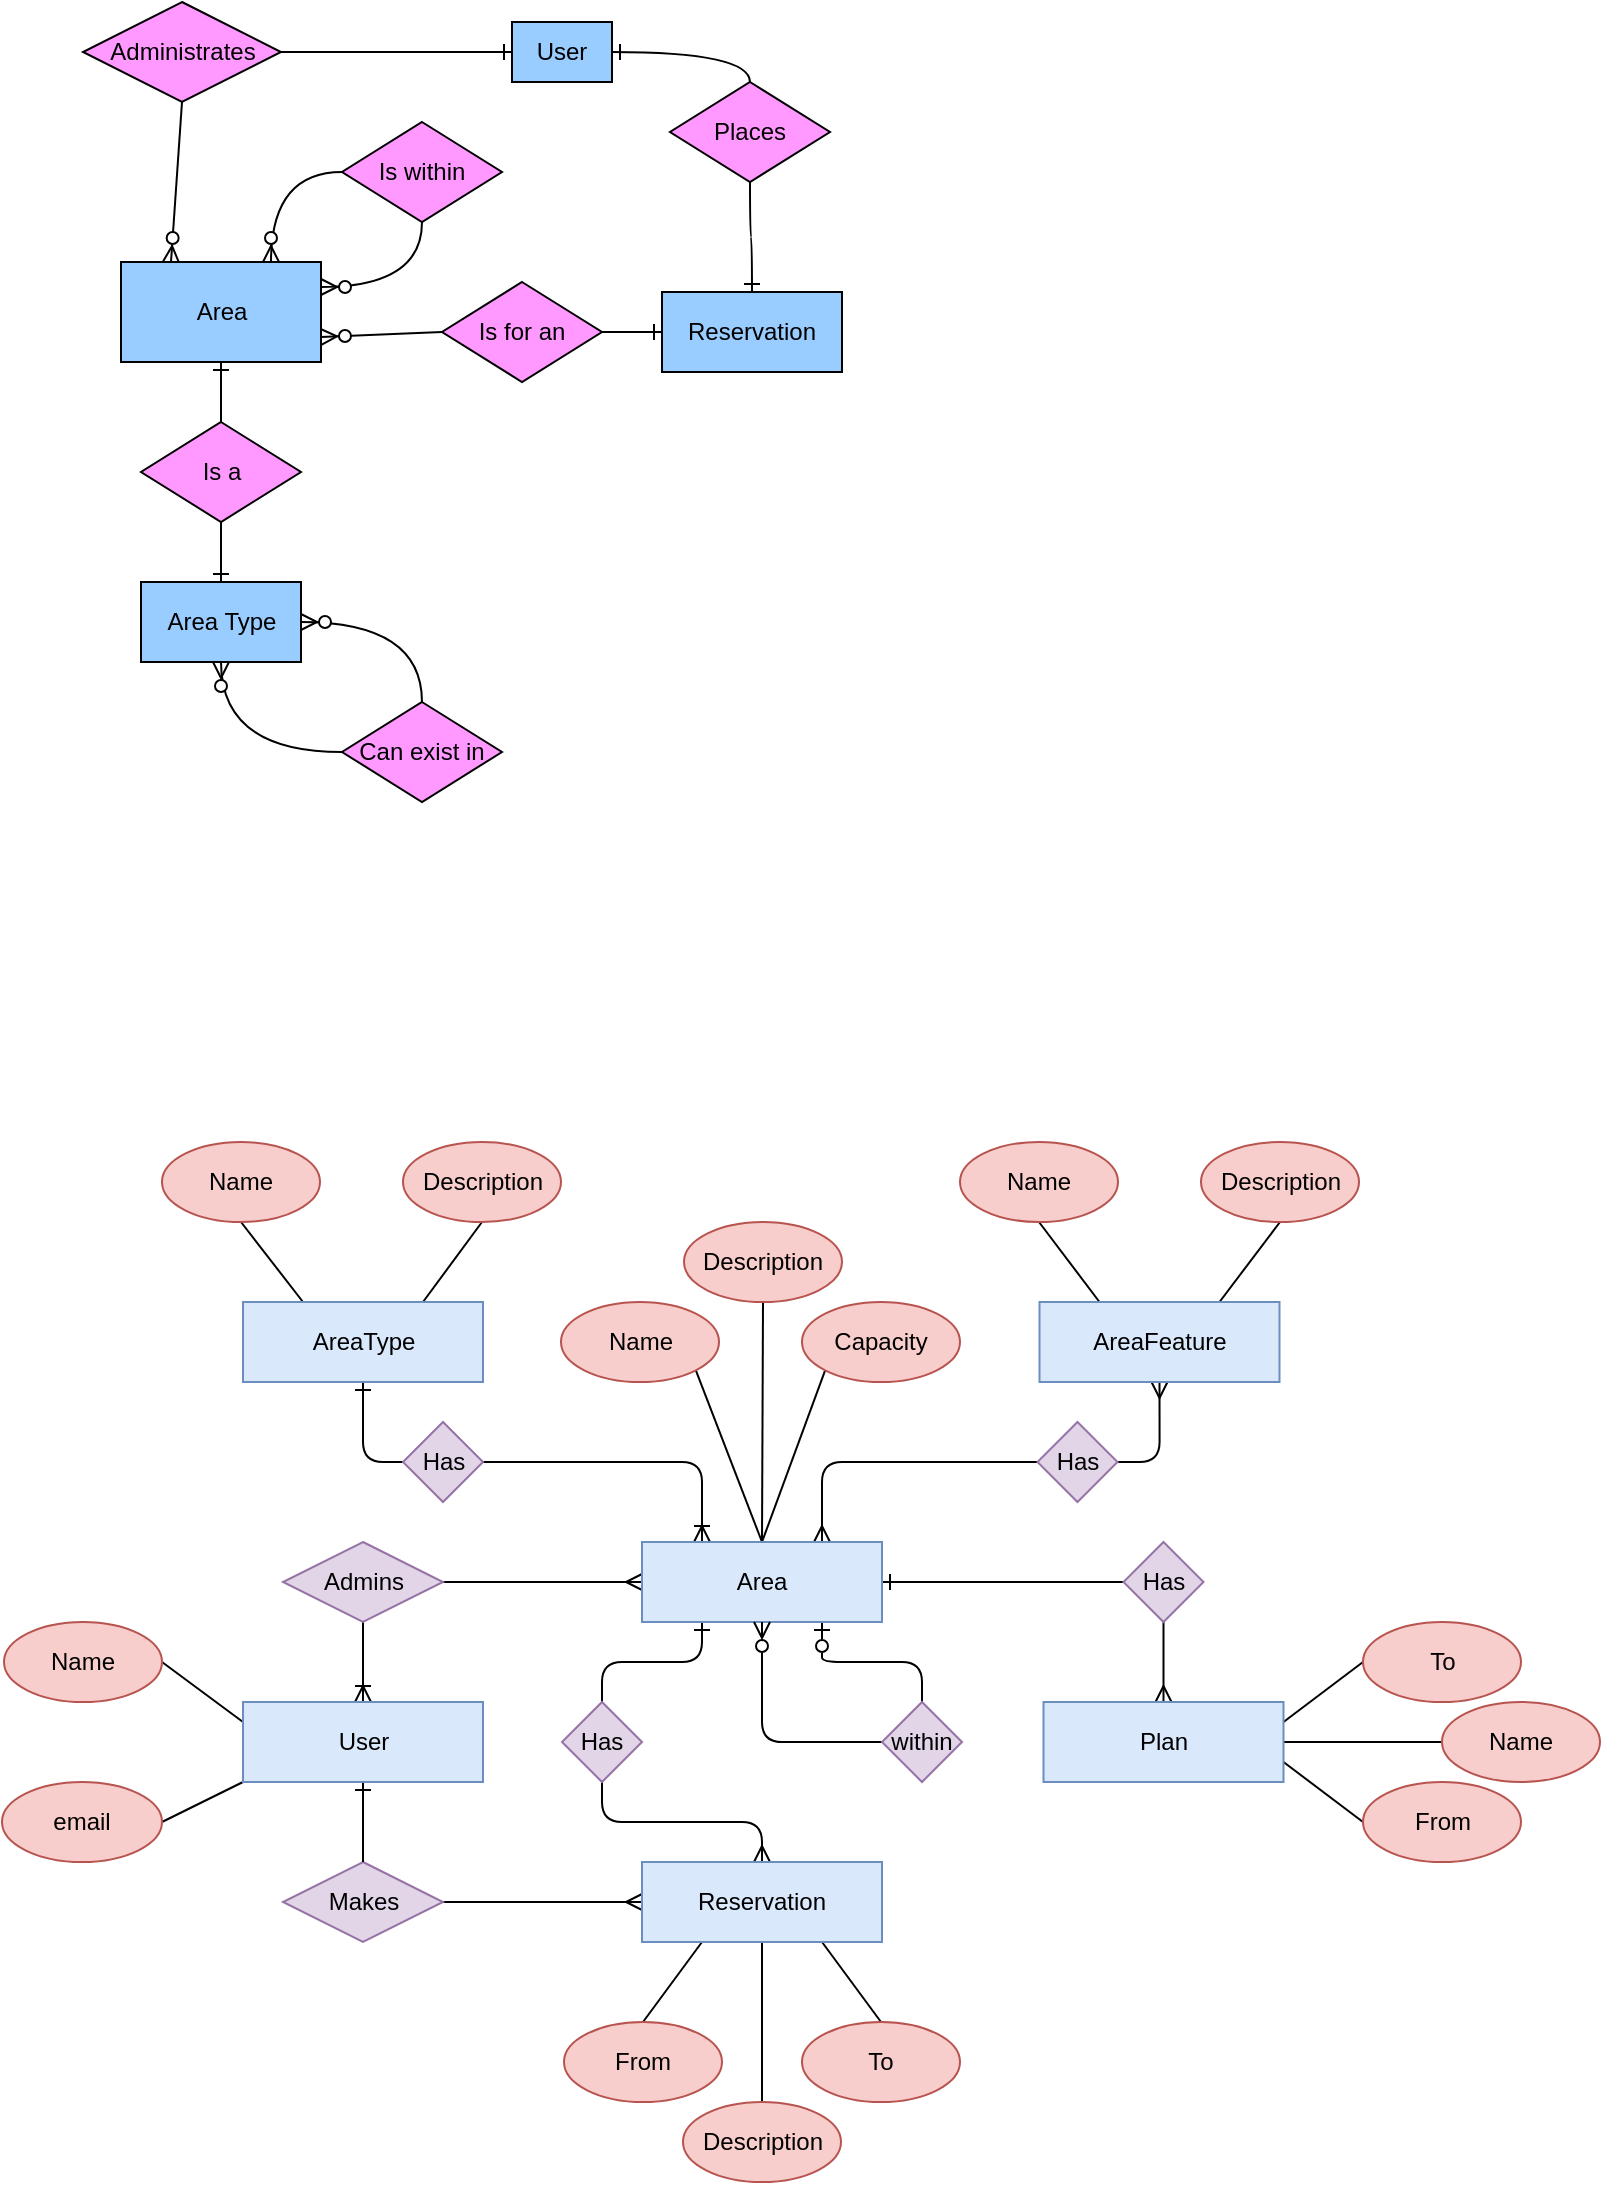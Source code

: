 <mxfile pages="2">
    <diagram id="bp-vqMzsgzgzKgzEH2xR" name="Simple Diagram">
        <mxGraphModel dx="889" dy="1445" grid="1" gridSize="10" guides="1" tooltips="1" connect="1" arrows="1" fold="1" page="1" pageScale="1" pageWidth="827" pageHeight="1169" math="0" shadow="0">
            <root>
                <mxCell id="0"/>
                <mxCell id="1" parent="0"/>
                <mxCell id="W9I20pJik3PvbIqvc4yi-1" value="User" style="rounded=0;whiteSpace=wrap;html=1;fillColor=#99CCFF;" parent="1" vertex="1">
                    <mxGeometry x="255" y="40" width="50" height="30" as="geometry"/>
                </mxCell>
                <mxCell id="W9I20pJik3PvbIqvc4yi-2" value="Area" style="rounded=0;whiteSpace=wrap;html=1;direction=east;fillColor=#99CCFF;" parent="1" vertex="1">
                    <mxGeometry x="59.5" y="160" width="100" height="50" as="geometry"/>
                </mxCell>
                <mxCell id="W9I20pJik3PvbIqvc4yi-3" value="Reservation" style="rounded=0;whiteSpace=wrap;html=1;fillColor=#99CCFF;" parent="1" vertex="1">
                    <mxGeometry x="330" y="175" width="90" height="40" as="geometry"/>
                </mxCell>
                <mxCell id="W9I20pJik3PvbIqvc4yi-4" value="Area Type" style="rounded=0;whiteSpace=wrap;html=1;fillColor=#99CCFF;" parent="1" vertex="1">
                    <mxGeometry x="69.5" y="320" width="80" height="40" as="geometry"/>
                </mxCell>
                <mxCell id="W9I20pJik3PvbIqvc4yi-5" value="Administrates" style="rhombus;whiteSpace=wrap;html=1;fillColor=#FF99FF;" parent="1" vertex="1">
                    <mxGeometry x="40.5" y="30" width="99" height="50" as="geometry"/>
                </mxCell>
                <mxCell id="W9I20pJik3PvbIqvc4yi-7" value="Places" style="rhombus;whiteSpace=wrap;html=1;fillColor=#FF99FF;" parent="1" vertex="1">
                    <mxGeometry x="334" y="70" width="80" height="50" as="geometry"/>
                </mxCell>
                <mxCell id="W9I20pJik3PvbIqvc4yi-9" value="Is within" style="rhombus;whiteSpace=wrap;html=1;fillColor=#FF99FF;" parent="1" vertex="1">
                    <mxGeometry x="170" y="90" width="80" height="50" as="geometry"/>
                </mxCell>
                <mxCell id="W9I20pJik3PvbIqvc4yi-10" value="Is a" style="rhombus;whiteSpace=wrap;html=1;fillColor=#FF99FF;" parent="1" vertex="1">
                    <mxGeometry x="69.5" y="240" width="80" height="50" as="geometry"/>
                </mxCell>
                <mxCell id="W9I20pJik3PvbIqvc4yi-11" value="&lt;div&gt;Can exist&amp;nbsp;&lt;span style=&quot;color: rgba(0, 0, 0, 0); font-family: monospace; font-size: 0px; text-align: start; text-wrap: nowrap; background-color: transparent;&quot;&gt;%3CmxGraphModel%3E%3Croot%3E%3CmxCell%20id%3D%220%22%2F%3E%3CmxCell%20id%3D%221%22%20parent%3D%220%22%2F%3E%3CmxCell%20id%3D%222%22%20value%3D%22Places%22%20style%3D%22rhombus%3BwhiteSpace%3Dwrap%3Bhtml%3D1%3B%22%20vertex%3D%221%22%20parent%3D%221%22%3E%3CmxGeometry%20x%3D%2270%22%20y%3D%22230%22%20width%3D%2280%22%20height%3D%2250%22%20as%3D%22geometry%22%2F%3E%3C%2FmxCell%3E%3C%2Froot%3E%3C%2FmxGraphModel%3E&lt;/span&gt;&lt;span style=&quot;background-color: transparent; color: light-dark(rgb(0, 0, 0), rgb(255, 255, 255));&quot;&gt;in&lt;/span&gt;&lt;/div&gt;" style="rhombus;whiteSpace=wrap;html=1;fillColor=#FF99FF;" parent="1" vertex="1">
                    <mxGeometry x="170" y="380" width="80" height="50" as="geometry"/>
                </mxCell>
                <mxCell id="W9I20pJik3PvbIqvc4yi-12" value="Is for an" style="rhombus;whiteSpace=wrap;html=1;fillColor=#FF99FF;" parent="1" vertex="1">
                    <mxGeometry x="220" y="170" width="80" height="50" as="geometry"/>
                </mxCell>
                <mxCell id="W9I20pJik3PvbIqvc4yi-17" value="" style="fontSize=12;html=1;endArrow=ERzeroToMany;endFill=1;rounded=0;entryX=0.25;entryY=0;entryDx=0;entryDy=0;exitX=0.5;exitY=1;exitDx=0;exitDy=0;" parent="1" source="W9I20pJik3PvbIqvc4yi-5" target="W9I20pJik3PvbIqvc4yi-2" edge="1">
                    <mxGeometry width="100" height="100" relative="1" as="geometry">
                        <mxPoint x="360" y="320" as="sourcePoint"/>
                        <mxPoint x="460" y="220" as="targetPoint"/>
                    </mxGeometry>
                </mxCell>
                <mxCell id="W9I20pJik3PvbIqvc4yi-18" value="" style="edgeStyle=entityRelationEdgeStyle;fontSize=12;html=1;endArrow=ERone;endFill=1;rounded=0;exitX=1;exitY=0.5;exitDx=0;exitDy=0;entryX=0;entryY=0.5;entryDx=0;entryDy=0;" parent="1" source="W9I20pJik3PvbIqvc4yi-5" target="W9I20pJik3PvbIqvc4yi-1" edge="1">
                    <mxGeometry width="100" height="100" relative="1" as="geometry">
                        <mxPoint x="360" y="320" as="sourcePoint"/>
                        <mxPoint x="460" y="220" as="targetPoint"/>
                    </mxGeometry>
                </mxCell>
                <mxCell id="W9I20pJik3PvbIqvc4yi-19" value="" style="edgeStyle=orthogonalEdgeStyle;fontSize=12;html=1;endArrow=ERzeroToMany;endFill=1;rounded=0;entryX=0.75;entryY=0;entryDx=0;entryDy=0;exitX=0;exitY=0.5;exitDx=0;exitDy=0;curved=1;" parent="1" source="W9I20pJik3PvbIqvc4yi-9" target="W9I20pJik3PvbIqvc4yi-2" edge="1">
                    <mxGeometry width="100" height="100" relative="1" as="geometry">
                        <mxPoint x="180" y="200" as="sourcePoint"/>
                        <mxPoint x="180" y="260" as="targetPoint"/>
                    </mxGeometry>
                </mxCell>
                <mxCell id="W9I20pJik3PvbIqvc4yi-20" value="" style="edgeStyle=orthogonalEdgeStyle;fontSize=12;html=1;endArrow=ERzeroToMany;endFill=1;rounded=0;exitX=0.5;exitY=1;exitDx=0;exitDy=0;entryX=1;entryY=0.25;entryDx=0;entryDy=0;curved=1;" parent="1" source="W9I20pJik3PvbIqvc4yi-9" target="W9I20pJik3PvbIqvc4yi-2" edge="1">
                    <mxGeometry width="100" height="100" relative="1" as="geometry">
                        <mxPoint x="305" y="240" as="sourcePoint"/>
                        <mxPoint x="235" y="250" as="targetPoint"/>
                    </mxGeometry>
                </mxCell>
                <mxCell id="W9I20pJik3PvbIqvc4yi-21" value="" style="edgeStyle=orthogonalEdgeStyle;fontSize=12;html=1;endArrow=ERone;endFill=1;rounded=0;exitX=0.5;exitY=0;exitDx=0;exitDy=0;entryX=0.5;entryY=1;entryDx=0;entryDy=0;curved=1;" parent="1" source="W9I20pJik3PvbIqvc4yi-10" target="W9I20pJik3PvbIqvc4yi-2" edge="1">
                    <mxGeometry width="100" height="100" relative="1" as="geometry">
                        <mxPoint x="170" y="95" as="sourcePoint"/>
                        <mxPoint x="250" y="85" as="targetPoint"/>
                    </mxGeometry>
                </mxCell>
                <mxCell id="W9I20pJik3PvbIqvc4yi-23" value="" style="edgeStyle=orthogonalEdgeStyle;fontSize=12;html=1;endArrow=ERone;endFill=1;rounded=0;entryX=0.5;entryY=0;entryDx=0;entryDy=0;curved=1;exitX=0.5;exitY=1;exitDx=0;exitDy=0;" parent="1" source="W9I20pJik3PvbIqvc4yi-10" target="W9I20pJik3PvbIqvc4yi-4" edge="1">
                    <mxGeometry width="100" height="100" relative="1" as="geometry">
                        <mxPoint x="110" y="300" as="sourcePoint"/>
                        <mxPoint x="120" y="210" as="targetPoint"/>
                    </mxGeometry>
                </mxCell>
                <mxCell id="W9I20pJik3PvbIqvc4yi-24" value="" style="edgeStyle=orthogonalEdgeStyle;fontSize=12;html=1;endArrow=ERzeroToMany;endFill=1;rounded=0;entryX=0.5;entryY=1;entryDx=0;entryDy=0;exitX=0;exitY=0.5;exitDx=0;exitDy=0;curved=1;" parent="1" source="W9I20pJik3PvbIqvc4yi-11" target="W9I20pJik3PvbIqvc4yi-4" edge="1">
                    <mxGeometry width="100" height="100" relative="1" as="geometry">
                        <mxPoint x="144" y="409.95" as="sourcePoint"/>
                        <mxPoint x="76" y="376.6" as="targetPoint"/>
                    </mxGeometry>
                </mxCell>
                <mxCell id="W9I20pJik3PvbIqvc4yi-25" value="" style="edgeStyle=orthogonalEdgeStyle;fontSize=12;html=1;endArrow=ERzeroToMany;endFill=1;rounded=0;entryX=1;entryY=0.5;entryDx=0;entryDy=0;exitX=0.5;exitY=0;exitDx=0;exitDy=0;curved=1;" parent="1" source="W9I20pJik3PvbIqvc4yi-11" target="W9I20pJik3PvbIqvc4yi-4" edge="1">
                    <mxGeometry width="100" height="100" relative="1" as="geometry">
                        <mxPoint x="242" y="260" as="sourcePoint"/>
                        <mxPoint x="230" y="320" as="targetPoint"/>
                    </mxGeometry>
                </mxCell>
                <mxCell id="W9I20pJik3PvbIqvc4yi-26" value="" style="edgeStyle=orthogonalEdgeStyle;fontSize=12;html=1;endArrow=ERone;endFill=1;rounded=0;exitX=1;exitY=0.5;exitDx=0;exitDy=0;curved=1;entryX=0;entryY=0.5;entryDx=0;entryDy=0;" parent="1" source="W9I20pJik3PvbIqvc4yi-12" target="W9I20pJik3PvbIqvc4yi-3" edge="1">
                    <mxGeometry width="100" height="100" relative="1" as="geometry">
                        <mxPoint x="220" y="289.5" as="sourcePoint"/>
                        <mxPoint x="260" y="259.5" as="targetPoint"/>
                    </mxGeometry>
                </mxCell>
                <mxCell id="W9I20pJik3PvbIqvc4yi-27" value="" style="fontSize=12;html=1;endArrow=ERzeroToMany;endFill=1;rounded=0;entryX=1;entryY=0.75;entryDx=0;entryDy=0;exitX=0;exitY=0.5;exitDx=0;exitDy=0;" parent="1" source="W9I20pJik3PvbIqvc4yi-12" target="W9I20pJik3PvbIqvc4yi-2" edge="1">
                    <mxGeometry width="100" height="100" relative="1" as="geometry">
                        <mxPoint x="240" y="250" as="sourcePoint"/>
                        <mxPoint x="175" y="274" as="targetPoint"/>
                    </mxGeometry>
                </mxCell>
                <mxCell id="W9I20pJik3PvbIqvc4yi-29" value="" style="fontSize=12;html=1;endArrow=ERone;endFill=1;rounded=0;entryX=1;entryY=0.5;entryDx=0;entryDy=0;exitX=0.5;exitY=0;exitDx=0;exitDy=0;edgeStyle=orthogonalEdgeStyle;curved=1;" parent="1" source="W9I20pJik3PvbIqvc4yi-7" target="W9I20pJik3PvbIqvc4yi-1" edge="1">
                    <mxGeometry width="100" height="100" relative="1" as="geometry">
                        <mxPoint x="469" y="62.5" as="sourcePoint"/>
                        <mxPoint x="359" y="35" as="targetPoint"/>
                    </mxGeometry>
                </mxCell>
                <mxCell id="W9I20pJik3PvbIqvc4yi-30" value="" style="fontSize=12;html=1;endArrow=ERone;endFill=1;rounded=0;exitX=0.5;exitY=1;exitDx=0;exitDy=0;entryX=0.5;entryY=0;entryDx=0;entryDy=0;edgeStyle=orthogonalEdgeStyle;elbow=vertical;curved=1;" parent="1" source="W9I20pJik3PvbIqvc4yi-7" target="W9I20pJik3PvbIqvc4yi-3" edge="1">
                    <mxGeometry width="100" height="100" relative="1" as="geometry">
                        <mxPoint x="340" y="220" as="sourcePoint"/>
                        <mxPoint x="420" y="220" as="targetPoint"/>
                    </mxGeometry>
                </mxCell>
                <mxCell id="32" style="edgeStyle=orthogonalEdgeStyle;html=1;exitX=0.75;exitY=0;exitDx=0;exitDy=0;entryX=0;entryY=0.5;entryDx=0;entryDy=0;endArrow=none;endFill=0;startArrow=ERmany;startFill=0;" edge="1" parent="1" source="17" target="18">
                    <mxGeometry relative="1" as="geometry"/>
                </mxCell>
                <mxCell id="34" style="edgeStyle=orthogonalEdgeStyle;html=1;exitX=0.25;exitY=0;exitDx=0;exitDy=0;entryX=1;entryY=0.5;entryDx=0;entryDy=0;endArrow=none;endFill=0;startArrow=ERoneToMany;startFill=0;" edge="1" parent="1" source="17" target="19">
                    <mxGeometry relative="1" as="geometry"/>
                </mxCell>
                <mxCell id="36" style="edgeStyle=orthogonalEdgeStyle;html=1;exitX=0;exitY=0.5;exitDx=0;exitDy=0;entryX=1;entryY=0.5;entryDx=0;entryDy=0;endArrow=none;endFill=0;startArrow=ERmany;startFill=0;" edge="1" parent="1" source="17" target="22">
                    <mxGeometry relative="1" as="geometry"/>
                </mxCell>
                <mxCell id="38" style="edgeStyle=orthogonalEdgeStyle;html=1;exitX=1;exitY=0.5;exitDx=0;exitDy=0;entryX=0;entryY=0.5;entryDx=0;entryDy=0;endArrow=none;endFill=0;startArrow=ERone;startFill=0;" edge="1" parent="1" source="17" target="21">
                    <mxGeometry relative="1" as="geometry"/>
                </mxCell>
                <mxCell id="40" style="edgeStyle=orthogonalEdgeStyle;html=1;exitX=0.25;exitY=1;exitDx=0;exitDy=0;entryX=0.5;entryY=0;entryDx=0;entryDy=0;endArrow=none;endFill=0;startArrow=ERone;startFill=0;" edge="1" parent="1" source="17" target="20">
                    <mxGeometry relative="1" as="geometry"/>
                </mxCell>
                <mxCell id="73" style="edgeStyle=orthogonalEdgeStyle;html=1;exitX=0.75;exitY=1;exitDx=0;exitDy=0;entryX=0.5;entryY=0;entryDx=0;entryDy=0;endArrow=none;endFill=0;startArrow=ERzeroToOne;startFill=0;" edge="1" parent="1" source="17" target="71">
                    <mxGeometry relative="1" as="geometry"/>
                </mxCell>
                <mxCell id="78" style="edgeStyle=none;html=1;exitX=0.5;exitY=0;exitDx=0;exitDy=0;entryX=1;entryY=1;entryDx=0;entryDy=0;endArrow=none;endFill=0;" edge="1" parent="1" source="17" target="69">
                    <mxGeometry relative="1" as="geometry"/>
                </mxCell>
                <mxCell id="79" style="edgeStyle=none;html=1;exitX=0.5;exitY=0;exitDx=0;exitDy=0;entryX=0.5;entryY=1;entryDx=0;entryDy=0;endArrow=none;endFill=0;" edge="1" parent="1" source="17" target="68">
                    <mxGeometry relative="1" as="geometry"/>
                </mxCell>
                <mxCell id="80" style="edgeStyle=none;html=1;exitX=0.5;exitY=0;exitDx=0;exitDy=0;entryX=0;entryY=1;entryDx=0;entryDy=0;endArrow=none;endFill=0;" edge="1" parent="1" source="17" target="70">
                    <mxGeometry relative="1" as="geometry"/>
                </mxCell>
                <mxCell id="17" value="Area" style="rounded=0;whiteSpace=wrap;html=1;fillColor=#dae8fc;strokeColor=#6c8ebf;" vertex="1" parent="1">
                    <mxGeometry x="320" y="800" width="120" height="40" as="geometry"/>
                </mxCell>
                <mxCell id="33" style="edgeStyle=orthogonalEdgeStyle;html=1;exitX=1;exitY=0.5;exitDx=0;exitDy=0;entryX=0.5;entryY=1;entryDx=0;entryDy=0;endArrow=ERmany;endFill=0;" edge="1" parent="1" source="18" target="28">
                    <mxGeometry relative="1" as="geometry"/>
                </mxCell>
                <mxCell id="18" value="Has" style="rhombus;whiteSpace=wrap;html=1;fillColor=#e1d5e7;strokeColor=#9673a6;" vertex="1" parent="1">
                    <mxGeometry x="517.75" y="740" width="40" height="40" as="geometry"/>
                </mxCell>
                <mxCell id="35" style="edgeStyle=orthogonalEdgeStyle;html=1;exitX=0;exitY=0.5;exitDx=0;exitDy=0;entryX=0.5;entryY=1;entryDx=0;entryDy=0;endArrow=ERone;endFill=0;" edge="1" parent="1" source="19" target="29">
                    <mxGeometry relative="1" as="geometry"/>
                </mxCell>
                <mxCell id="19" value="Has" style="rhombus;whiteSpace=wrap;html=1;fillColor=#e1d5e7;strokeColor=#9673a6;" vertex="1" parent="1">
                    <mxGeometry x="200.5" y="740" width="40" height="40" as="geometry"/>
                </mxCell>
                <mxCell id="41" style="edgeStyle=orthogonalEdgeStyle;html=1;exitX=0.5;exitY=1;exitDx=0;exitDy=0;entryX=0.5;entryY=0;entryDx=0;entryDy=0;endArrow=ERmany;endFill=0;" edge="1" parent="1" source="20" target="26">
                    <mxGeometry relative="1" as="geometry"/>
                </mxCell>
                <mxCell id="20" value="Has" style="rhombus;whiteSpace=wrap;html=1;fillColor=#e1d5e7;strokeColor=#9673a6;" vertex="1" parent="1">
                    <mxGeometry x="280" y="880" width="40" height="40" as="geometry"/>
                </mxCell>
                <mxCell id="39" style="edgeStyle=orthogonalEdgeStyle;html=1;exitX=0.5;exitY=1;exitDx=0;exitDy=0;entryX=0.5;entryY=0;entryDx=0;entryDy=0;endArrow=ERmany;endFill=0;" edge="1" parent="1" source="21" target="27">
                    <mxGeometry relative="1" as="geometry"/>
                </mxCell>
                <mxCell id="21" value="Has" style="rhombus;whiteSpace=wrap;html=1;fillColor=#e1d5e7;strokeColor=#9673a6;" vertex="1" parent="1">
                    <mxGeometry x="560.75" y="800" width="40" height="40" as="geometry"/>
                </mxCell>
                <mxCell id="37" style="edgeStyle=orthogonalEdgeStyle;html=1;exitX=0.5;exitY=1;exitDx=0;exitDy=0;entryX=0.5;entryY=0;entryDx=0;entryDy=0;endArrow=ERoneToMany;endFill=0;" edge="1" parent="1" source="22" target="25">
                    <mxGeometry relative="1" as="geometry"/>
                </mxCell>
                <mxCell id="22" value="Admins" style="rhombus;whiteSpace=wrap;html=1;fillColor=#e1d5e7;strokeColor=#9673a6;" vertex="1" parent="1">
                    <mxGeometry x="140.5" y="800" width="80" height="40" as="geometry"/>
                </mxCell>
                <mxCell id="43" style="edgeStyle=orthogonalEdgeStyle;html=1;exitX=1;exitY=0.5;exitDx=0;exitDy=0;entryX=0;entryY=0.5;entryDx=0;entryDy=0;startArrow=none;startFill=0;endArrow=ERmany;endFill=0;" edge="1" parent="1" source="23" target="26">
                    <mxGeometry relative="1" as="geometry"/>
                </mxCell>
                <mxCell id="23" value="Makes" style="rhombus;whiteSpace=wrap;html=1;fillColor=#e1d5e7;strokeColor=#9673a6;" vertex="1" parent="1">
                    <mxGeometry x="140.5" y="960" width="80" height="40" as="geometry"/>
                </mxCell>
                <mxCell id="42" style="edgeStyle=orthogonalEdgeStyle;html=1;exitX=0.5;exitY=1;exitDx=0;exitDy=0;entryX=0.5;entryY=0;entryDx=0;entryDy=0;endArrow=none;endFill=0;startArrow=ERone;startFill=0;" edge="1" parent="1" source="25" target="23">
                    <mxGeometry relative="1" as="geometry"/>
                </mxCell>
                <mxCell id="59" style="edgeStyle=none;html=1;exitX=0;exitY=0.25;exitDx=0;exitDy=0;entryX=1;entryY=0.5;entryDx=0;entryDy=0;endArrow=none;endFill=0;" edge="1" parent="1" source="25" target="44">
                    <mxGeometry relative="1" as="geometry"/>
                </mxCell>
                <mxCell id="60" style="edgeStyle=none;html=1;exitX=0;exitY=1;exitDx=0;exitDy=0;entryX=1;entryY=0.5;entryDx=0;entryDy=0;endArrow=none;endFill=0;" edge="1" parent="1" source="25" target="45">
                    <mxGeometry relative="1" as="geometry"/>
                </mxCell>
                <mxCell id="25" value="User" style="rounded=0;whiteSpace=wrap;html=1;fillColor=#dae8fc;strokeColor=#6c8ebf;" vertex="1" parent="1">
                    <mxGeometry x="120.5" y="880" width="120" height="40" as="geometry"/>
                </mxCell>
                <mxCell id="61" style="edgeStyle=none;html=1;exitX=0.25;exitY=1;exitDx=0;exitDy=0;entryX=0.5;entryY=0;entryDx=0;entryDy=0;endArrow=none;endFill=0;" edge="1" parent="1" source="26" target="46">
                    <mxGeometry relative="1" as="geometry"/>
                </mxCell>
                <mxCell id="62" style="edgeStyle=none;html=1;exitX=0.75;exitY=1;exitDx=0;exitDy=0;entryX=0.5;entryY=0;entryDx=0;entryDy=0;endArrow=none;endFill=0;" edge="1" parent="1" source="26" target="47">
                    <mxGeometry relative="1" as="geometry"/>
                </mxCell>
                <mxCell id="83" style="edgeStyle=none;html=1;exitX=0.5;exitY=1;exitDx=0;exitDy=0;entryX=0.5;entryY=0;entryDx=0;entryDy=0;endArrow=none;endFill=0;" edge="1" parent="1" source="26" target="82">
                    <mxGeometry relative="1" as="geometry"/>
                </mxCell>
                <mxCell id="26" value="Reservation" style="rounded=0;whiteSpace=wrap;html=1;fillColor=#dae8fc;strokeColor=#6c8ebf;" vertex="1" parent="1">
                    <mxGeometry x="320" y="960" width="120" height="40" as="geometry"/>
                </mxCell>
                <mxCell id="66" style="edgeStyle=none;html=1;exitX=1;exitY=0.25;exitDx=0;exitDy=0;entryX=0;entryY=0.5;entryDx=0;entryDy=0;endArrow=none;endFill=0;" edge="1" parent="1" source="27" target="64">
                    <mxGeometry relative="1" as="geometry"/>
                </mxCell>
                <mxCell id="67" style="edgeStyle=none;html=1;exitX=1;exitY=0.75;exitDx=0;exitDy=0;entryX=0;entryY=0.5;entryDx=0;entryDy=0;endArrow=none;endFill=0;" edge="1" parent="1" source="27" target="63">
                    <mxGeometry relative="1" as="geometry"/>
                </mxCell>
                <mxCell id="84" style="edgeStyle=none;html=1;exitX=1;exitY=0.5;exitDx=0;exitDy=0;entryX=0;entryY=0.5;entryDx=0;entryDy=0;endArrow=none;endFill=0;" edge="1" parent="1" source="27" target="81">
                    <mxGeometry relative="1" as="geometry"/>
                </mxCell>
                <mxCell id="27" value="Plan" style="rounded=0;whiteSpace=wrap;html=1;fillColor=#dae8fc;strokeColor=#6c8ebf;" vertex="1" parent="1">
                    <mxGeometry x="520.75" y="880" width="120" height="40" as="geometry"/>
                </mxCell>
                <mxCell id="52" style="edgeStyle=none;html=1;exitX=0.25;exitY=0;exitDx=0;exitDy=0;entryX=0.5;entryY=1;entryDx=0;entryDy=0;endArrow=none;endFill=0;" edge="1" parent="1" source="28" target="50">
                    <mxGeometry relative="1" as="geometry"/>
                </mxCell>
                <mxCell id="53" style="edgeStyle=none;html=1;exitX=0.75;exitY=0;exitDx=0;exitDy=0;entryX=0.5;entryY=1;entryDx=0;entryDy=0;endArrow=none;endFill=0;" edge="1" parent="1" source="28" target="51">
                    <mxGeometry relative="1" as="geometry"/>
                </mxCell>
                <mxCell id="28" value="AreaFeature" style="rounded=0;whiteSpace=wrap;html=1;fillColor=#dae8fc;strokeColor=#6c8ebf;" vertex="1" parent="1">
                    <mxGeometry x="518.75" y="680" width="120" height="40" as="geometry"/>
                </mxCell>
                <mxCell id="56" style="edgeStyle=none;html=1;exitX=0.75;exitY=0;exitDx=0;exitDy=0;entryX=0.5;entryY=1;entryDx=0;entryDy=0;endArrow=none;endFill=0;" edge="1" parent="1" source="29" target="49">
                    <mxGeometry relative="1" as="geometry"/>
                </mxCell>
                <mxCell id="57" style="edgeStyle=none;html=1;exitX=0.25;exitY=0;exitDx=0;exitDy=0;entryX=0.5;entryY=1;entryDx=0;entryDy=0;endArrow=none;endFill=0;" edge="1" parent="1" source="29" target="48">
                    <mxGeometry relative="1" as="geometry"/>
                </mxCell>
                <mxCell id="29" value="AreaType" style="rounded=0;whiteSpace=wrap;html=1;fillColor=#dae8fc;strokeColor=#6c8ebf;" vertex="1" parent="1">
                    <mxGeometry x="120.5" y="680" width="120" height="40" as="geometry"/>
                </mxCell>
                <mxCell id="44" value="Name" style="ellipse;whiteSpace=wrap;html=1;fillColor=#f8cecc;strokeColor=#b85450;" vertex="1" parent="1">
                    <mxGeometry x="1" y="840" width="79" height="40" as="geometry"/>
                </mxCell>
                <mxCell id="45" value="email" style="ellipse;whiteSpace=wrap;html=1;fillColor=#f8cecc;strokeColor=#b85450;" vertex="1" parent="1">
                    <mxGeometry y="920" width="80" height="40" as="geometry"/>
                </mxCell>
                <mxCell id="46" value="From" style="ellipse;whiteSpace=wrap;html=1;fillColor=#f8cecc;strokeColor=#b85450;" vertex="1" parent="1">
                    <mxGeometry x="281" y="1040" width="79" height="40" as="geometry"/>
                </mxCell>
                <mxCell id="47" value="To" style="ellipse;whiteSpace=wrap;html=1;fillColor=#f8cecc;strokeColor=#b85450;" vertex="1" parent="1">
                    <mxGeometry x="400" y="1040" width="79" height="40" as="geometry"/>
                </mxCell>
                <mxCell id="48" value="Name" style="ellipse;whiteSpace=wrap;html=1;fillColor=#f8cecc;strokeColor=#b85450;" vertex="1" parent="1">
                    <mxGeometry x="80" y="600" width="79" height="40" as="geometry"/>
                </mxCell>
                <mxCell id="49" value="Description" style="ellipse;whiteSpace=wrap;html=1;fillColor=#f8cecc;strokeColor=#b85450;" vertex="1" parent="1">
                    <mxGeometry x="200.5" y="600" width="79" height="40" as="geometry"/>
                </mxCell>
                <mxCell id="50" value="Name" style="ellipse;whiteSpace=wrap;html=1;fillColor=#f8cecc;strokeColor=#b85450;" vertex="1" parent="1">
                    <mxGeometry x="479" y="600" width="79" height="40" as="geometry"/>
                </mxCell>
                <mxCell id="51" value="Description" style="ellipse;whiteSpace=wrap;html=1;fillColor=#f8cecc;strokeColor=#b85450;" vertex="1" parent="1">
                    <mxGeometry x="599.5" y="600" width="79" height="40" as="geometry"/>
                </mxCell>
                <mxCell id="63" value="From" style="ellipse;whiteSpace=wrap;html=1;fillColor=#f8cecc;strokeColor=#b85450;" vertex="1" parent="1">
                    <mxGeometry x="680.5" y="920" width="79" height="40" as="geometry"/>
                </mxCell>
                <mxCell id="64" value="To" style="ellipse;whiteSpace=wrap;html=1;fillColor=#f8cecc;strokeColor=#b85450;" vertex="1" parent="1">
                    <mxGeometry x="680.5" y="840" width="79" height="40" as="geometry"/>
                </mxCell>
                <mxCell id="68" value="Description" style="ellipse;whiteSpace=wrap;html=1;fillColor=#f8cecc;strokeColor=#b85450;" vertex="1" parent="1">
                    <mxGeometry x="341" y="640" width="79" height="40" as="geometry"/>
                </mxCell>
                <mxCell id="69" value="Name" style="ellipse;whiteSpace=wrap;html=1;fillColor=#f8cecc;strokeColor=#b85450;" vertex="1" parent="1">
                    <mxGeometry x="279.5" y="680" width="79" height="40" as="geometry"/>
                </mxCell>
                <mxCell id="70" value="Capacity" style="ellipse;whiteSpace=wrap;html=1;fillColor=#f8cecc;strokeColor=#b85450;" vertex="1" parent="1">
                    <mxGeometry x="400" y="680" width="79" height="40" as="geometry"/>
                </mxCell>
                <mxCell id="74" style="edgeStyle=orthogonalEdgeStyle;html=1;exitX=0;exitY=0.5;exitDx=0;exitDy=0;entryX=0.5;entryY=1;entryDx=0;entryDy=0;endArrow=ERzeroToMany;endFill=0;" edge="1" parent="1" source="71" target="17">
                    <mxGeometry relative="1" as="geometry"/>
                </mxCell>
                <mxCell id="71" value="within" style="rhombus;whiteSpace=wrap;html=1;fillColor=#e1d5e7;strokeColor=#9673a6;" vertex="1" parent="1">
                    <mxGeometry x="440" y="880" width="40" height="40" as="geometry"/>
                </mxCell>
                <mxCell id="81" value="Name" style="ellipse;whiteSpace=wrap;html=1;fillColor=#f8cecc;strokeColor=#b85450;" vertex="1" parent="1">
                    <mxGeometry x="720" y="880" width="79" height="40" as="geometry"/>
                </mxCell>
                <mxCell id="82" value="Description" style="ellipse;whiteSpace=wrap;html=1;fillColor=#f8cecc;strokeColor=#b85450;" vertex="1" parent="1">
                    <mxGeometry x="340.5" y="1080" width="79" height="40" as="geometry"/>
                </mxCell>
            </root>
        </mxGraphModel>
    </diagram>
    <diagram id="R2lEEEUBdFMjLlhIrx00" name="Detailed diagram">
        <mxGraphModel dx="1477" dy="730" grid="1" gridSize="10" guides="1" tooltips="1" connect="1" arrows="1" fold="1" page="1" pageScale="1" pageWidth="850" pageHeight="1100" math="0" shadow="0" extFonts="Permanent Marker^https://fonts.googleapis.com/css?family=Permanent+Marker">
            <root>
                <mxCell id="0"/>
                <mxCell id="1" parent="0"/>
                <mxCell id="mMZ-XlvoIaw0bZHug6iw-1" value="Area" style="shape=table;startSize=30;container=1;collapsible=1;childLayout=tableLayout;fixedRows=1;rowLines=0;fontStyle=1;align=center;resizeLast=1;html=1;" vertex="1" parent="1">
                    <mxGeometry x="390" y="60" width="220" height="240" as="geometry">
                        <mxRectangle x="490" y="70" width="70" height="30" as="alternateBounds"/>
                    </mxGeometry>
                </mxCell>
                <mxCell id="mMZ-XlvoIaw0bZHug6iw-2" value="" style="shape=tableRow;horizontal=0;startSize=0;swimlaneHead=0;swimlaneBody=0;fillColor=none;collapsible=0;dropTarget=0;points=[[0,0.5],[1,0.5]];portConstraint=eastwest;top=0;left=0;right=0;bottom=1;" vertex="1" parent="mMZ-XlvoIaw0bZHug6iw-1">
                    <mxGeometry y="30" width="220" height="30" as="geometry"/>
                </mxCell>
                <mxCell id="mMZ-XlvoIaw0bZHug6iw-3" value="PK" style="shape=partialRectangle;connectable=0;fillColor=none;top=0;left=0;bottom=0;right=0;fontStyle=1;overflow=hidden;whiteSpace=wrap;html=1;" vertex="1" parent="mMZ-XlvoIaw0bZHug6iw-2">
                    <mxGeometry width="30" height="30" as="geometry">
                        <mxRectangle width="30" height="30" as="alternateBounds"/>
                    </mxGeometry>
                </mxCell>
                <mxCell id="mMZ-XlvoIaw0bZHug6iw-4" value="AreaID" style="shape=partialRectangle;connectable=0;fillColor=none;top=0;left=0;bottom=0;right=0;align=left;spacingLeft=6;fontStyle=5;overflow=hidden;whiteSpace=wrap;html=1;" vertex="1" parent="mMZ-XlvoIaw0bZHug6iw-2">
                    <mxGeometry x="30" width="190" height="30" as="geometry">
                        <mxRectangle width="190" height="30" as="alternateBounds"/>
                    </mxGeometry>
                </mxCell>
                <mxCell id="mMZ-XlvoIaw0bZHug6iw-5" value="" style="shape=tableRow;horizontal=0;startSize=0;swimlaneHead=0;swimlaneBody=0;fillColor=none;collapsible=0;dropTarget=0;points=[[0,0.5],[1,0.5]];portConstraint=eastwest;top=0;left=0;right=0;bottom=0;" vertex="1" parent="mMZ-XlvoIaw0bZHug6iw-1">
                    <mxGeometry y="60" width="220" height="30" as="geometry"/>
                </mxCell>
                <mxCell id="mMZ-XlvoIaw0bZHug6iw-6" value="FK" style="shape=partialRectangle;connectable=0;fillColor=none;top=0;left=0;bottom=0;right=0;editable=1;overflow=hidden;whiteSpace=wrap;html=1;" vertex="1" parent="mMZ-XlvoIaw0bZHug6iw-5">
                    <mxGeometry width="30" height="30" as="geometry">
                        <mxRectangle width="30" height="30" as="alternateBounds"/>
                    </mxGeometry>
                </mxCell>
                <mxCell id="mMZ-XlvoIaw0bZHug6iw-7" value="SuperArea" style="shape=partialRectangle;connectable=0;fillColor=none;top=0;left=0;bottom=0;right=0;align=left;spacingLeft=6;overflow=hidden;whiteSpace=wrap;html=1;" vertex="1" parent="mMZ-XlvoIaw0bZHug6iw-5">
                    <mxGeometry x="30" width="190" height="30" as="geometry">
                        <mxRectangle width="190" height="30" as="alternateBounds"/>
                    </mxGeometry>
                </mxCell>
                <mxCell id="LD9jdoZHvNzvKjCLhkS7-7" value="" style="shape=tableRow;horizontal=0;startSize=0;swimlaneHead=0;swimlaneBody=0;fillColor=none;collapsible=0;dropTarget=0;points=[[0,0.5],[1,0.5]];portConstraint=eastwest;top=0;left=0;right=0;bottom=0;" vertex="1" parent="mMZ-XlvoIaw0bZHug6iw-1">
                    <mxGeometry y="90" width="220" height="30" as="geometry"/>
                </mxCell>
                <mxCell id="LD9jdoZHvNzvKjCLhkS7-8" value="FK" style="shape=partialRectangle;connectable=0;fillColor=none;top=0;left=0;bottom=0;right=0;fontStyle=0;overflow=hidden;whiteSpace=wrap;html=1;" vertex="1" parent="LD9jdoZHvNzvKjCLhkS7-7">
                    <mxGeometry width="30" height="30" as="geometry">
                        <mxRectangle width="30" height="30" as="alternateBounds"/>
                    </mxGeometry>
                </mxCell>
                <mxCell id="LD9jdoZHvNzvKjCLhkS7-9" value="Administrator" style="shape=partialRectangle;connectable=0;fillColor=none;top=0;left=0;bottom=0;right=0;align=left;spacingLeft=6;fontStyle=0;overflow=hidden;whiteSpace=wrap;html=1;" vertex="1" parent="LD9jdoZHvNzvKjCLhkS7-7">
                    <mxGeometry x="30" width="190" height="30" as="geometry">
                        <mxRectangle width="190" height="30" as="alternateBounds"/>
                    </mxGeometry>
                </mxCell>
                <mxCell id="mMZ-XlvoIaw0bZHug6iw-8" value="" style="shape=tableRow;horizontal=0;startSize=0;swimlaneHead=0;swimlaneBody=0;fillColor=none;collapsible=0;dropTarget=0;points=[[0,0.5],[1,0.5]];portConstraint=eastwest;top=0;left=0;right=0;bottom=0;" vertex="1" parent="mMZ-XlvoIaw0bZHug6iw-1">
                    <mxGeometry y="120" width="220" height="30" as="geometry"/>
                </mxCell>
                <mxCell id="mMZ-XlvoIaw0bZHug6iw-9" value="FK" style="shape=partialRectangle;connectable=0;fillColor=none;top=0;left=0;bottom=0;right=0;editable=1;overflow=hidden;whiteSpace=wrap;html=1;" vertex="1" parent="mMZ-XlvoIaw0bZHug6iw-8">
                    <mxGeometry width="30" height="30" as="geometry">
                        <mxRectangle width="30" height="30" as="alternateBounds"/>
                    </mxGeometry>
                </mxCell>
                <mxCell id="mMZ-XlvoIaw0bZHug6iw-10" value="AreaType" style="shape=partialRectangle;connectable=0;fillColor=none;top=0;left=0;bottom=0;right=0;align=left;spacingLeft=6;overflow=hidden;whiteSpace=wrap;html=1;" vertex="1" parent="mMZ-XlvoIaw0bZHug6iw-8">
                    <mxGeometry x="30" width="190" height="30" as="geometry">
                        <mxRectangle width="190" height="30" as="alternateBounds"/>
                    </mxGeometry>
                </mxCell>
                <mxCell id="mShS5zSsZMaF7aojzkmd-1" value="" style="shape=tableRow;horizontal=0;startSize=0;swimlaneHead=0;swimlaneBody=0;fillColor=none;collapsible=0;dropTarget=0;points=[[0,0.5],[1,0.5]];portConstraint=eastwest;top=0;left=0;right=0;bottom=0;" vertex="1" parent="mMZ-XlvoIaw0bZHug6iw-1">
                    <mxGeometry y="150" width="220" height="30" as="geometry"/>
                </mxCell>
                <mxCell id="mShS5zSsZMaF7aojzkmd-2" value="" style="shape=partialRectangle;connectable=0;fillColor=none;top=0;left=0;bottom=0;right=0;editable=1;overflow=hidden;" vertex="1" parent="mShS5zSsZMaF7aojzkmd-1">
                    <mxGeometry width="30" height="30" as="geometry">
                        <mxRectangle width="30" height="30" as="alternateBounds"/>
                    </mxGeometry>
                </mxCell>
                <mxCell id="mShS5zSsZMaF7aojzkmd-3" value="AreaName" style="shape=partialRectangle;connectable=0;fillColor=none;top=0;left=0;bottom=0;right=0;align=left;spacingLeft=6;overflow=hidden;" vertex="1" parent="mShS5zSsZMaF7aojzkmd-1">
                    <mxGeometry x="30" width="190" height="30" as="geometry">
                        <mxRectangle width="190" height="30" as="alternateBounds"/>
                    </mxGeometry>
                </mxCell>
                <mxCell id="mMZ-XlvoIaw0bZHug6iw-11" value="" style="shape=tableRow;horizontal=0;startSize=0;swimlaneHead=0;swimlaneBody=0;fillColor=none;collapsible=0;dropTarget=0;points=[[0,0.5],[1,0.5]];portConstraint=eastwest;top=0;left=0;right=0;bottom=0;" vertex="1" parent="mMZ-XlvoIaw0bZHug6iw-1">
                    <mxGeometry y="180" width="220" height="30" as="geometry"/>
                </mxCell>
                <mxCell id="mMZ-XlvoIaw0bZHug6iw-12" value="" style="shape=partialRectangle;connectable=0;fillColor=none;top=0;left=0;bottom=0;right=0;editable=1;overflow=hidden;whiteSpace=wrap;html=1;" vertex="1" parent="mMZ-XlvoIaw0bZHug6iw-11">
                    <mxGeometry width="30" height="30" as="geometry">
                        <mxRectangle width="30" height="30" as="alternateBounds"/>
                    </mxGeometry>
                </mxCell>
                <mxCell id="mMZ-XlvoIaw0bZHug6iw-13" value="GetAutomaticBookingState" style="shape=partialRectangle;connectable=0;fillColor=none;top=0;left=0;bottom=0;right=0;align=left;spacingLeft=6;overflow=hidden;whiteSpace=wrap;html=1;" vertex="1" parent="mMZ-XlvoIaw0bZHug6iw-11">
                    <mxGeometry x="30" width="190" height="30" as="geometry">
                        <mxRectangle width="190" height="30" as="alternateBounds"/>
                    </mxGeometry>
                </mxCell>
                <mxCell id="b_CD6dAiCeIt3Gn4dQKI-2" value="" style="edgeStyle=orthogonalEdgeStyle;fontSize=12;html=1;endArrow=ERzeroToMany;startArrow=ERzeroToOne;rounded=0;entryX=0;entryY=0.5;entryDx=0;entryDy=0;exitX=0;exitY=0.5;exitDx=0;exitDy=0;curved=1;" edge="1" parent="mMZ-XlvoIaw0bZHug6iw-1" source="mMZ-XlvoIaw0bZHug6iw-2" target="mMZ-XlvoIaw0bZHug6iw-5">
                    <mxGeometry width="100" height="100" relative="1" as="geometry">
                        <mxPoint x="-70" y="-10" as="sourcePoint"/>
                        <mxPoint x="-20" y="140" as="targetPoint"/>
                        <Array as="points">
                            <mxPoint x="-50" y="45"/>
                            <mxPoint x="-50" y="75"/>
                        </Array>
                    </mxGeometry>
                </mxCell>
                <mxCell id="b_CD6dAiCeIt3Gn4dQKI-12" value="" style="shape=tableRow;horizontal=0;startSize=0;swimlaneHead=0;swimlaneBody=0;fillColor=none;collapsible=0;dropTarget=0;points=[[0,0.5],[1,0.5]];portConstraint=eastwest;top=0;left=0;right=0;bottom=0;" vertex="1" parent="mMZ-XlvoIaw0bZHug6iw-1">
                    <mxGeometry y="210" width="220" height="30" as="geometry"/>
                </mxCell>
                <mxCell id="b_CD6dAiCeIt3Gn4dQKI-13" value="" style="shape=partialRectangle;connectable=0;fillColor=none;top=0;left=0;bottom=0;right=0;editable=1;overflow=hidden;" vertex="1" parent="b_CD6dAiCeIt3Gn4dQKI-12">
                    <mxGeometry width="30" height="30" as="geometry">
                        <mxRectangle width="30" height="30" as="alternateBounds"/>
                    </mxGeometry>
                </mxCell>
                <mxCell id="b_CD6dAiCeIt3Gn4dQKI-14" value="MaxRentableTime" style="shape=partialRectangle;connectable=0;fillColor=none;top=0;left=0;bottom=0;right=0;align=left;spacingLeft=6;overflow=hidden;" vertex="1" parent="b_CD6dAiCeIt3Gn4dQKI-12">
                    <mxGeometry x="30" width="190" height="30" as="geometry">
                        <mxRectangle width="190" height="30" as="alternateBounds"/>
                    </mxGeometry>
                </mxCell>
                <mxCell id="f1iPeadqu3rndhjjkN39-51" value="User" style="shape=table;startSize=30;container=1;collapsible=1;childLayout=tableLayout;fixedRows=1;rowLines=0;fontStyle=1;align=center;resizeLast=1;html=1;" vertex="1" parent="1">
                    <mxGeometry x="50" y="20" width="180" height="180" as="geometry"/>
                </mxCell>
                <mxCell id="f1iPeadqu3rndhjjkN39-52" value="" style="shape=tableRow;horizontal=0;startSize=0;swimlaneHead=0;swimlaneBody=0;fillColor=none;collapsible=0;dropTarget=0;points=[[0,0.5],[1,0.5]];portConstraint=eastwest;top=0;left=0;right=0;bottom=1;" vertex="1" parent="f1iPeadqu3rndhjjkN39-51">
                    <mxGeometry y="30" width="180" height="30" as="geometry"/>
                </mxCell>
                <mxCell id="f1iPeadqu3rndhjjkN39-53" value="PK" style="shape=partialRectangle;connectable=0;fillColor=none;top=0;left=0;bottom=0;right=0;fontStyle=1;overflow=hidden;whiteSpace=wrap;html=1;" vertex="1" parent="f1iPeadqu3rndhjjkN39-52">
                    <mxGeometry width="30" height="30" as="geometry">
                        <mxRectangle width="30" height="30" as="alternateBounds"/>
                    </mxGeometry>
                </mxCell>
                <mxCell id="f1iPeadqu3rndhjjkN39-54" value="UserID" style="shape=partialRectangle;connectable=0;fillColor=none;top=0;left=0;bottom=0;right=0;align=left;spacingLeft=6;fontStyle=5;overflow=hidden;whiteSpace=wrap;html=1;" vertex="1" parent="f1iPeadqu3rndhjjkN39-52">
                    <mxGeometry x="30" width="150" height="30" as="geometry">
                        <mxRectangle width="150" height="30" as="alternateBounds"/>
                    </mxGeometry>
                </mxCell>
                <mxCell id="f1iPeadqu3rndhjjkN39-55" value="" style="shape=tableRow;horizontal=0;startSize=0;swimlaneHead=0;swimlaneBody=0;fillColor=none;collapsible=0;dropTarget=0;points=[[0,0.5],[1,0.5]];portConstraint=eastwest;top=0;left=0;right=0;bottom=0;" vertex="1" parent="f1iPeadqu3rndhjjkN39-51">
                    <mxGeometry y="60" width="180" height="30" as="geometry"/>
                </mxCell>
                <mxCell id="f1iPeadqu3rndhjjkN39-56" value="" style="shape=partialRectangle;connectable=0;fillColor=none;top=0;left=0;bottom=0;right=0;editable=1;overflow=hidden;whiteSpace=wrap;html=1;" vertex="1" parent="f1iPeadqu3rndhjjkN39-55">
                    <mxGeometry width="30" height="30" as="geometry">
                        <mxRectangle width="30" height="30" as="alternateBounds"/>
                    </mxGeometry>
                </mxCell>
                <mxCell id="f1iPeadqu3rndhjjkN39-57" value="FirstName" style="shape=partialRectangle;connectable=0;fillColor=none;top=0;left=0;bottom=0;right=0;align=left;spacingLeft=6;overflow=hidden;whiteSpace=wrap;html=1;" vertex="1" parent="f1iPeadqu3rndhjjkN39-55">
                    <mxGeometry x="30" width="150" height="30" as="geometry">
                        <mxRectangle width="150" height="30" as="alternateBounds"/>
                    </mxGeometry>
                </mxCell>
                <mxCell id="f1iPeadqu3rndhjjkN39-58" value="" style="shape=tableRow;horizontal=0;startSize=0;swimlaneHead=0;swimlaneBody=0;fillColor=none;collapsible=0;dropTarget=0;points=[[0,0.5],[1,0.5]];portConstraint=eastwest;top=0;left=0;right=0;bottom=0;" vertex="1" parent="f1iPeadqu3rndhjjkN39-51">
                    <mxGeometry y="90" width="180" height="30" as="geometry"/>
                </mxCell>
                <mxCell id="f1iPeadqu3rndhjjkN39-59" value="" style="shape=partialRectangle;connectable=0;fillColor=none;top=0;left=0;bottom=0;right=0;editable=1;overflow=hidden;whiteSpace=wrap;html=1;" vertex="1" parent="f1iPeadqu3rndhjjkN39-58">
                    <mxGeometry width="30" height="30" as="geometry">
                        <mxRectangle width="30" height="30" as="alternateBounds"/>
                    </mxGeometry>
                </mxCell>
                <mxCell id="f1iPeadqu3rndhjjkN39-60" value="LastName" style="shape=partialRectangle;connectable=0;fillColor=none;top=0;left=0;bottom=0;right=0;align=left;spacingLeft=6;overflow=hidden;whiteSpace=wrap;html=1;" vertex="1" parent="f1iPeadqu3rndhjjkN39-58">
                    <mxGeometry x="30" width="150" height="30" as="geometry">
                        <mxRectangle width="150" height="30" as="alternateBounds"/>
                    </mxGeometry>
                </mxCell>
                <mxCell id="f1iPeadqu3rndhjjkN39-61" value="" style="shape=tableRow;horizontal=0;startSize=0;swimlaneHead=0;swimlaneBody=0;fillColor=none;collapsible=0;dropTarget=0;points=[[0,0.5],[1,0.5]];portConstraint=eastwest;top=0;left=0;right=0;bottom=0;" vertex="1" parent="f1iPeadqu3rndhjjkN39-51">
                    <mxGeometry y="120" width="180" height="30" as="geometry"/>
                </mxCell>
                <mxCell id="f1iPeadqu3rndhjjkN39-62" value="" style="shape=partialRectangle;connectable=0;fillColor=none;top=0;left=0;bottom=0;right=0;editable=1;overflow=hidden;whiteSpace=wrap;html=1;" vertex="1" parent="f1iPeadqu3rndhjjkN39-61">
                    <mxGeometry width="30" height="30" as="geometry">
                        <mxRectangle width="30" height="30" as="alternateBounds"/>
                    </mxGeometry>
                </mxCell>
                <mxCell id="f1iPeadqu3rndhjjkN39-63" value="Email" style="shape=partialRectangle;connectable=0;fillColor=none;top=0;left=0;bottom=0;right=0;align=left;spacingLeft=6;overflow=hidden;whiteSpace=wrap;html=1;" vertex="1" parent="f1iPeadqu3rndhjjkN39-61">
                    <mxGeometry x="30" width="150" height="30" as="geometry">
                        <mxRectangle width="150" height="30" as="alternateBounds"/>
                    </mxGeometry>
                </mxCell>
                <mxCell id="b_CD6dAiCeIt3Gn4dQKI-6" value="" style="shape=tableRow;horizontal=0;startSize=0;swimlaneHead=0;swimlaneBody=0;fillColor=none;collapsible=0;dropTarget=0;points=[[0,0.5],[1,0.5]];portConstraint=eastwest;top=0;left=0;right=0;bottom=0;" vertex="1" parent="f1iPeadqu3rndhjjkN39-51">
                    <mxGeometry y="150" width="180" height="30" as="geometry"/>
                </mxCell>
                <mxCell id="b_CD6dAiCeIt3Gn4dQKI-7" value="   &#xa;" style="shape=partialRectangle;connectable=0;fillColor=none;top=0;left=0;bottom=0;right=0;editable=1;overflow=hidden;" vertex="1" parent="b_CD6dAiCeIt3Gn4dQKI-6">
                    <mxGeometry width="30" height="30" as="geometry">
                        <mxRectangle width="30" height="30" as="alternateBounds"/>
                    </mxGeometry>
                </mxCell>
                <mxCell id="b_CD6dAiCeIt3Gn4dQKI-8" value="PhoneNumber" style="shape=partialRectangle;connectable=0;fillColor=none;top=0;left=0;bottom=0;right=0;align=left;spacingLeft=6;overflow=hidden;" vertex="1" parent="b_CD6dAiCeIt3Gn4dQKI-6">
                    <mxGeometry x="30" width="150" height="30" as="geometry">
                        <mxRectangle width="150" height="30" as="alternateBounds"/>
                    </mxGeometry>
                </mxCell>
                <mxCell id="f1iPeadqu3rndhjjkN39-67" value="Reservation" style="shape=table;startSize=30;container=1;collapsible=1;childLayout=tableLayout;fixedRows=1;rowLines=0;fontStyle=1;align=center;resizeLast=1;html=1;" vertex="1" parent="1">
                    <mxGeometry x="670" y="290" width="180" height="210" as="geometry"/>
                </mxCell>
                <mxCell id="f1iPeadqu3rndhjjkN39-68" value="" style="shape=tableRow;horizontal=0;startSize=0;swimlaneHead=0;swimlaneBody=0;fillColor=none;collapsible=0;dropTarget=0;points=[[0,0.5],[1,0.5]];portConstraint=eastwest;top=0;left=0;right=0;bottom=1;" vertex="1" parent="f1iPeadqu3rndhjjkN39-67">
                    <mxGeometry y="30" width="180" height="30" as="geometry"/>
                </mxCell>
                <mxCell id="f1iPeadqu3rndhjjkN39-69" value="PK" style="shape=partialRectangle;connectable=0;fillColor=none;top=0;left=0;bottom=0;right=0;fontStyle=1;overflow=hidden;whiteSpace=wrap;html=1;" vertex="1" parent="f1iPeadqu3rndhjjkN39-68">
                    <mxGeometry width="30" height="30" as="geometry">
                        <mxRectangle width="30" height="30" as="alternateBounds"/>
                    </mxGeometry>
                </mxCell>
                <mxCell id="f1iPeadqu3rndhjjkN39-70" value="ReservationID" style="shape=partialRectangle;connectable=0;fillColor=none;top=0;left=0;bottom=0;right=0;align=left;spacingLeft=6;fontStyle=5;overflow=hidden;whiteSpace=wrap;html=1;" vertex="1" parent="f1iPeadqu3rndhjjkN39-68">
                    <mxGeometry x="30" width="150" height="30" as="geometry">
                        <mxRectangle width="150" height="30" as="alternateBounds"/>
                    </mxGeometry>
                </mxCell>
                <mxCell id="LD9jdoZHvNzvKjCLhkS7-1" value="" style="shape=tableRow;horizontal=0;startSize=0;swimlaneHead=0;swimlaneBody=0;fillColor=none;collapsible=0;dropTarget=0;points=[[0,0.5],[1,0.5]];portConstraint=eastwest;top=0;left=0;right=0;bottom=0;" vertex="1" parent="f1iPeadqu3rndhjjkN39-67">
                    <mxGeometry y="60" width="180" height="30" as="geometry"/>
                </mxCell>
                <mxCell id="LD9jdoZHvNzvKjCLhkS7-2" value="FK" style="shape=partialRectangle;connectable=0;fillColor=none;top=0;left=0;bottom=0;right=0;fontStyle=0;overflow=hidden;whiteSpace=wrap;html=1;" vertex="1" parent="LD9jdoZHvNzvKjCLhkS7-1">
                    <mxGeometry width="30" height="30" as="geometry">
                        <mxRectangle width="30" height="30" as="alternateBounds"/>
                    </mxGeometry>
                </mxCell>
                <mxCell id="LD9jdoZHvNzvKjCLhkS7-3" value="Area" style="shape=partialRectangle;connectable=0;fillColor=none;top=0;left=0;bottom=0;right=0;align=left;spacingLeft=6;fontStyle=0;overflow=hidden;whiteSpace=wrap;html=1;" vertex="1" parent="LD9jdoZHvNzvKjCLhkS7-1">
                    <mxGeometry x="30" width="150" height="30" as="geometry">
                        <mxRectangle width="150" height="30" as="alternateBounds"/>
                    </mxGeometry>
                </mxCell>
                <mxCell id="LD9jdoZHvNzvKjCLhkS7-4" value="" style="shape=tableRow;horizontal=0;startSize=0;swimlaneHead=0;swimlaneBody=0;fillColor=none;collapsible=0;dropTarget=0;points=[[0,0.5],[1,0.5]];portConstraint=eastwest;top=0;left=0;right=0;bottom=0;" vertex="1" parent="f1iPeadqu3rndhjjkN39-67">
                    <mxGeometry y="90" width="180" height="30" as="geometry"/>
                </mxCell>
                <mxCell id="LD9jdoZHvNzvKjCLhkS7-5" value="FK" style="shape=partialRectangle;connectable=0;fillColor=none;top=0;left=0;bottom=0;right=0;fontStyle=0;overflow=hidden;whiteSpace=wrap;html=1;" vertex="1" parent="LD9jdoZHvNzvKjCLhkS7-4">
                    <mxGeometry width="30" height="30" as="geometry">
                        <mxRectangle width="30" height="30" as="alternateBounds"/>
                    </mxGeometry>
                </mxCell>
                <mxCell id="LD9jdoZHvNzvKjCLhkS7-6" value="User" style="shape=partialRectangle;connectable=0;fillColor=none;top=0;left=0;bottom=0;right=0;align=left;spacingLeft=6;fontStyle=0;overflow=hidden;whiteSpace=wrap;html=1;" vertex="1" parent="LD9jdoZHvNzvKjCLhkS7-4">
                    <mxGeometry x="30" width="150" height="30" as="geometry">
                        <mxRectangle width="150" height="30" as="alternateBounds"/>
                    </mxGeometry>
                </mxCell>
                <mxCell id="f1iPeadqu3rndhjjkN39-71" value="" style="shape=tableRow;horizontal=0;startSize=0;swimlaneHead=0;swimlaneBody=0;fillColor=none;collapsible=0;dropTarget=0;points=[[0,0.5],[1,0.5]];portConstraint=eastwest;top=0;left=0;right=0;bottom=0;" vertex="1" parent="f1iPeadqu3rndhjjkN39-67">
                    <mxGeometry y="120" width="180" height="30" as="geometry"/>
                </mxCell>
                <mxCell id="f1iPeadqu3rndhjjkN39-72" value="" style="shape=partialRectangle;connectable=0;fillColor=none;top=0;left=0;bottom=0;right=0;editable=1;overflow=hidden;whiteSpace=wrap;html=1;" vertex="1" parent="f1iPeadqu3rndhjjkN39-71">
                    <mxGeometry width="30" height="30" as="geometry">
                        <mxRectangle width="30" height="30" as="alternateBounds"/>
                    </mxGeometry>
                </mxCell>
                <mxCell id="f1iPeadqu3rndhjjkN39-73" value="Start" style="shape=partialRectangle;connectable=0;fillColor=none;top=0;left=0;bottom=0;right=0;align=left;spacingLeft=6;overflow=hidden;whiteSpace=wrap;html=1;" vertex="1" parent="f1iPeadqu3rndhjjkN39-71">
                    <mxGeometry x="30" width="150" height="30" as="geometry">
                        <mxRectangle width="150" height="30" as="alternateBounds"/>
                    </mxGeometry>
                </mxCell>
                <mxCell id="f1iPeadqu3rndhjjkN39-74" value="" style="shape=tableRow;horizontal=0;startSize=0;swimlaneHead=0;swimlaneBody=0;fillColor=none;collapsible=0;dropTarget=0;points=[[0,0.5],[1,0.5]];portConstraint=eastwest;top=0;left=0;right=0;bottom=0;" vertex="1" parent="f1iPeadqu3rndhjjkN39-67">
                    <mxGeometry y="150" width="180" height="30" as="geometry"/>
                </mxCell>
                <mxCell id="f1iPeadqu3rndhjjkN39-75" value="" style="shape=partialRectangle;connectable=0;fillColor=none;top=0;left=0;bottom=0;right=0;editable=1;overflow=hidden;whiteSpace=wrap;html=1;" vertex="1" parent="f1iPeadqu3rndhjjkN39-74">
                    <mxGeometry width="30" height="30" as="geometry">
                        <mxRectangle width="30" height="30" as="alternateBounds"/>
                    </mxGeometry>
                </mxCell>
                <mxCell id="f1iPeadqu3rndhjjkN39-76" value="End" style="shape=partialRectangle;connectable=0;fillColor=none;top=0;left=0;bottom=0;right=0;align=left;spacingLeft=6;overflow=hidden;whiteSpace=wrap;html=1;" vertex="1" parent="f1iPeadqu3rndhjjkN39-74">
                    <mxGeometry x="30" width="150" height="30" as="geometry">
                        <mxRectangle width="150" height="30" as="alternateBounds"/>
                    </mxGeometry>
                </mxCell>
                <mxCell id="f1iPeadqu3rndhjjkN39-77" value="" style="shape=tableRow;horizontal=0;startSize=0;swimlaneHead=0;swimlaneBody=0;fillColor=none;collapsible=0;dropTarget=0;points=[[0,0.5],[1,0.5]];portConstraint=eastwest;top=0;left=0;right=0;bottom=0;" vertex="1" parent="f1iPeadqu3rndhjjkN39-67">
                    <mxGeometry y="180" width="180" height="30" as="geometry"/>
                </mxCell>
                <mxCell id="f1iPeadqu3rndhjjkN39-78" value="" style="shape=partialRectangle;connectable=0;fillColor=none;top=0;left=0;bottom=0;right=0;editable=1;overflow=hidden;whiteSpace=wrap;html=1;" vertex="1" parent="f1iPeadqu3rndhjjkN39-77">
                    <mxGeometry width="30" height="30" as="geometry">
                        <mxRectangle width="30" height="30" as="alternateBounds"/>
                    </mxGeometry>
                </mxCell>
                <mxCell id="f1iPeadqu3rndhjjkN39-79" value="Comment" style="shape=partialRectangle;connectable=0;fillColor=none;top=0;left=0;bottom=0;right=0;align=left;spacingLeft=6;overflow=hidden;whiteSpace=wrap;html=1;" vertex="1" parent="f1iPeadqu3rndhjjkN39-77">
                    <mxGeometry x="30" width="150" height="30" as="geometry">
                        <mxRectangle width="150" height="30" as="alternateBounds"/>
                    </mxGeometry>
                </mxCell>
                <mxCell id="f1iPeadqu3rndhjjkN39-80" value="AreaType" style="shape=table;startSize=30;container=1;collapsible=1;childLayout=tableLayout;fixedRows=1;rowLines=0;fontStyle=1;align=center;resizeLast=1;html=1;" vertex="1" parent="1">
                    <mxGeometry x="70" y="280" width="180" height="120" as="geometry"/>
                </mxCell>
                <mxCell id="f1iPeadqu3rndhjjkN39-81" value="" style="shape=tableRow;horizontal=0;startSize=0;swimlaneHead=0;swimlaneBody=0;fillColor=none;collapsible=0;dropTarget=0;points=[[0,0.5],[1,0.5]];portConstraint=eastwest;top=0;left=0;right=0;bottom=1;" vertex="1" parent="f1iPeadqu3rndhjjkN39-80">
                    <mxGeometry y="30" width="180" height="30" as="geometry"/>
                </mxCell>
                <mxCell id="f1iPeadqu3rndhjjkN39-82" value="PK" style="shape=partialRectangle;connectable=0;fillColor=none;top=0;left=0;bottom=0;right=0;fontStyle=1;overflow=hidden;whiteSpace=wrap;html=1;" vertex="1" parent="f1iPeadqu3rndhjjkN39-81">
                    <mxGeometry width="30" height="30" as="geometry">
                        <mxRectangle width="30" height="30" as="alternateBounds"/>
                    </mxGeometry>
                </mxCell>
                <mxCell id="f1iPeadqu3rndhjjkN39-83" value="AreaTypeID" style="shape=partialRectangle;connectable=0;fillColor=none;top=0;left=0;bottom=0;right=0;align=left;spacingLeft=6;fontStyle=5;overflow=hidden;whiteSpace=wrap;html=1;" vertex="1" parent="f1iPeadqu3rndhjjkN39-81">
                    <mxGeometry x="30" width="150" height="30" as="geometry">
                        <mxRectangle width="150" height="30" as="alternateBounds"/>
                    </mxGeometry>
                </mxCell>
                <mxCell id="f1iPeadqu3rndhjjkN39-84" value="" style="shape=tableRow;horizontal=0;startSize=0;swimlaneHead=0;swimlaneBody=0;fillColor=none;collapsible=0;dropTarget=0;points=[[0,0.5],[1,0.5]];portConstraint=eastwest;top=0;left=0;right=0;bottom=0;" vertex="1" parent="f1iPeadqu3rndhjjkN39-80">
                    <mxGeometry y="60" width="180" height="30" as="geometry"/>
                </mxCell>
                <mxCell id="f1iPeadqu3rndhjjkN39-85" value="" style="shape=partialRectangle;connectable=0;fillColor=none;top=0;left=0;bottom=0;right=0;editable=1;overflow=hidden;whiteSpace=wrap;html=1;" vertex="1" parent="f1iPeadqu3rndhjjkN39-84">
                    <mxGeometry width="30" height="30" as="geometry">
                        <mxRectangle width="30" height="30" as="alternateBounds"/>
                    </mxGeometry>
                </mxCell>
                <mxCell id="f1iPeadqu3rndhjjkN39-86" value="TypeName" style="shape=partialRectangle;connectable=0;fillColor=none;top=0;left=0;bottom=0;right=0;align=left;spacingLeft=6;overflow=hidden;whiteSpace=wrap;html=1;" vertex="1" parent="f1iPeadqu3rndhjjkN39-84">
                    <mxGeometry x="30" width="150" height="30" as="geometry">
                        <mxRectangle width="150" height="30" as="alternateBounds"/>
                    </mxGeometry>
                </mxCell>
                <mxCell id="f1iPeadqu3rndhjjkN39-87" value="" style="shape=tableRow;horizontal=0;startSize=0;swimlaneHead=0;swimlaneBody=0;fillColor=none;collapsible=0;dropTarget=0;points=[[0,0.5],[1,0.5]];portConstraint=eastwest;top=0;left=0;right=0;bottom=0;" vertex="1" parent="f1iPeadqu3rndhjjkN39-80">
                    <mxGeometry y="90" width="180" height="30" as="geometry"/>
                </mxCell>
                <mxCell id="f1iPeadqu3rndhjjkN39-88" value="" style="shape=partialRectangle;connectable=0;fillColor=none;top=0;left=0;bottom=0;right=0;editable=1;overflow=hidden;whiteSpace=wrap;html=1;" vertex="1" parent="f1iPeadqu3rndhjjkN39-87">
                    <mxGeometry width="30" height="30" as="geometry">
                        <mxRectangle width="30" height="30" as="alternateBounds"/>
                    </mxGeometry>
                </mxCell>
                <mxCell id="f1iPeadqu3rndhjjkN39-89" value="Description" style="shape=partialRectangle;connectable=0;fillColor=none;top=0;left=0;bottom=0;right=0;align=left;spacingLeft=6;overflow=hidden;whiteSpace=wrap;html=1;" vertex="1" parent="f1iPeadqu3rndhjjkN39-87">
                    <mxGeometry x="30" width="150" height="30" as="geometry">
                        <mxRectangle width="150" height="30" as="alternateBounds"/>
                    </mxGeometry>
                </mxCell>
                <mxCell id="b_CD6dAiCeIt3Gn4dQKI-1" value="" style="edgeStyle=entityRelationEdgeStyle;fontSize=12;html=1;endArrow=ERzeroToOne;startArrow=ERmandOne;rounded=0;exitX=1;exitY=0.5;exitDx=0;exitDy=0;entryX=0;entryY=0.5;entryDx=0;entryDy=0;" edge="1" parent="1" source="f1iPeadqu3rndhjjkN39-81" target="mMZ-XlvoIaw0bZHug6iw-8">
                    <mxGeometry width="100" height="100" relative="1" as="geometry">
                        <mxPoint x="520" y="350.0" as="sourcePoint"/>
                        <mxPoint x="380" y="480" as="targetPoint"/>
                    </mxGeometry>
                </mxCell>
                <mxCell id="b_CD6dAiCeIt3Gn4dQKI-4" value="" style="edgeStyle=entityRelationEdgeStyle;fontSize=12;html=1;endArrow=ERzeroToMany;startArrow=ERmandOne;rounded=0;exitX=1;exitY=0.5;exitDx=0;exitDy=0;" edge="1" parent="1" source="mMZ-XlvoIaw0bZHug6iw-2" target="f1iPeadqu3rndhjjkN39-68">
                    <mxGeometry width="100" height="100" relative="1" as="geometry">
                        <mxPoint x="500" y="445" as="sourcePoint"/>
                        <mxPoint x="600" y="345" as="targetPoint"/>
                    </mxGeometry>
                </mxCell>
                <mxCell id="b_CD6dAiCeIt3Gn4dQKI-5" value="" style="edgeStyle=entityRelationEdgeStyle;fontSize=12;html=1;endArrow=ERzeroToMany;startArrow=ERmandOne;rounded=0;exitX=1;exitY=0.5;exitDx=0;exitDy=0;entryX=0;entryY=0.5;entryDx=0;entryDy=0;" edge="1" parent="1" source="f1iPeadqu3rndhjjkN39-52" target="LD9jdoZHvNzvKjCLhkS7-7">
                    <mxGeometry width="100" height="100" relative="1" as="geometry">
                        <mxPoint x="490" y="310" as="sourcePoint"/>
                        <mxPoint x="590" y="210" as="targetPoint"/>
                    </mxGeometry>
                </mxCell>
            </root>
        </mxGraphModel>
    </diagram>
</mxfile>